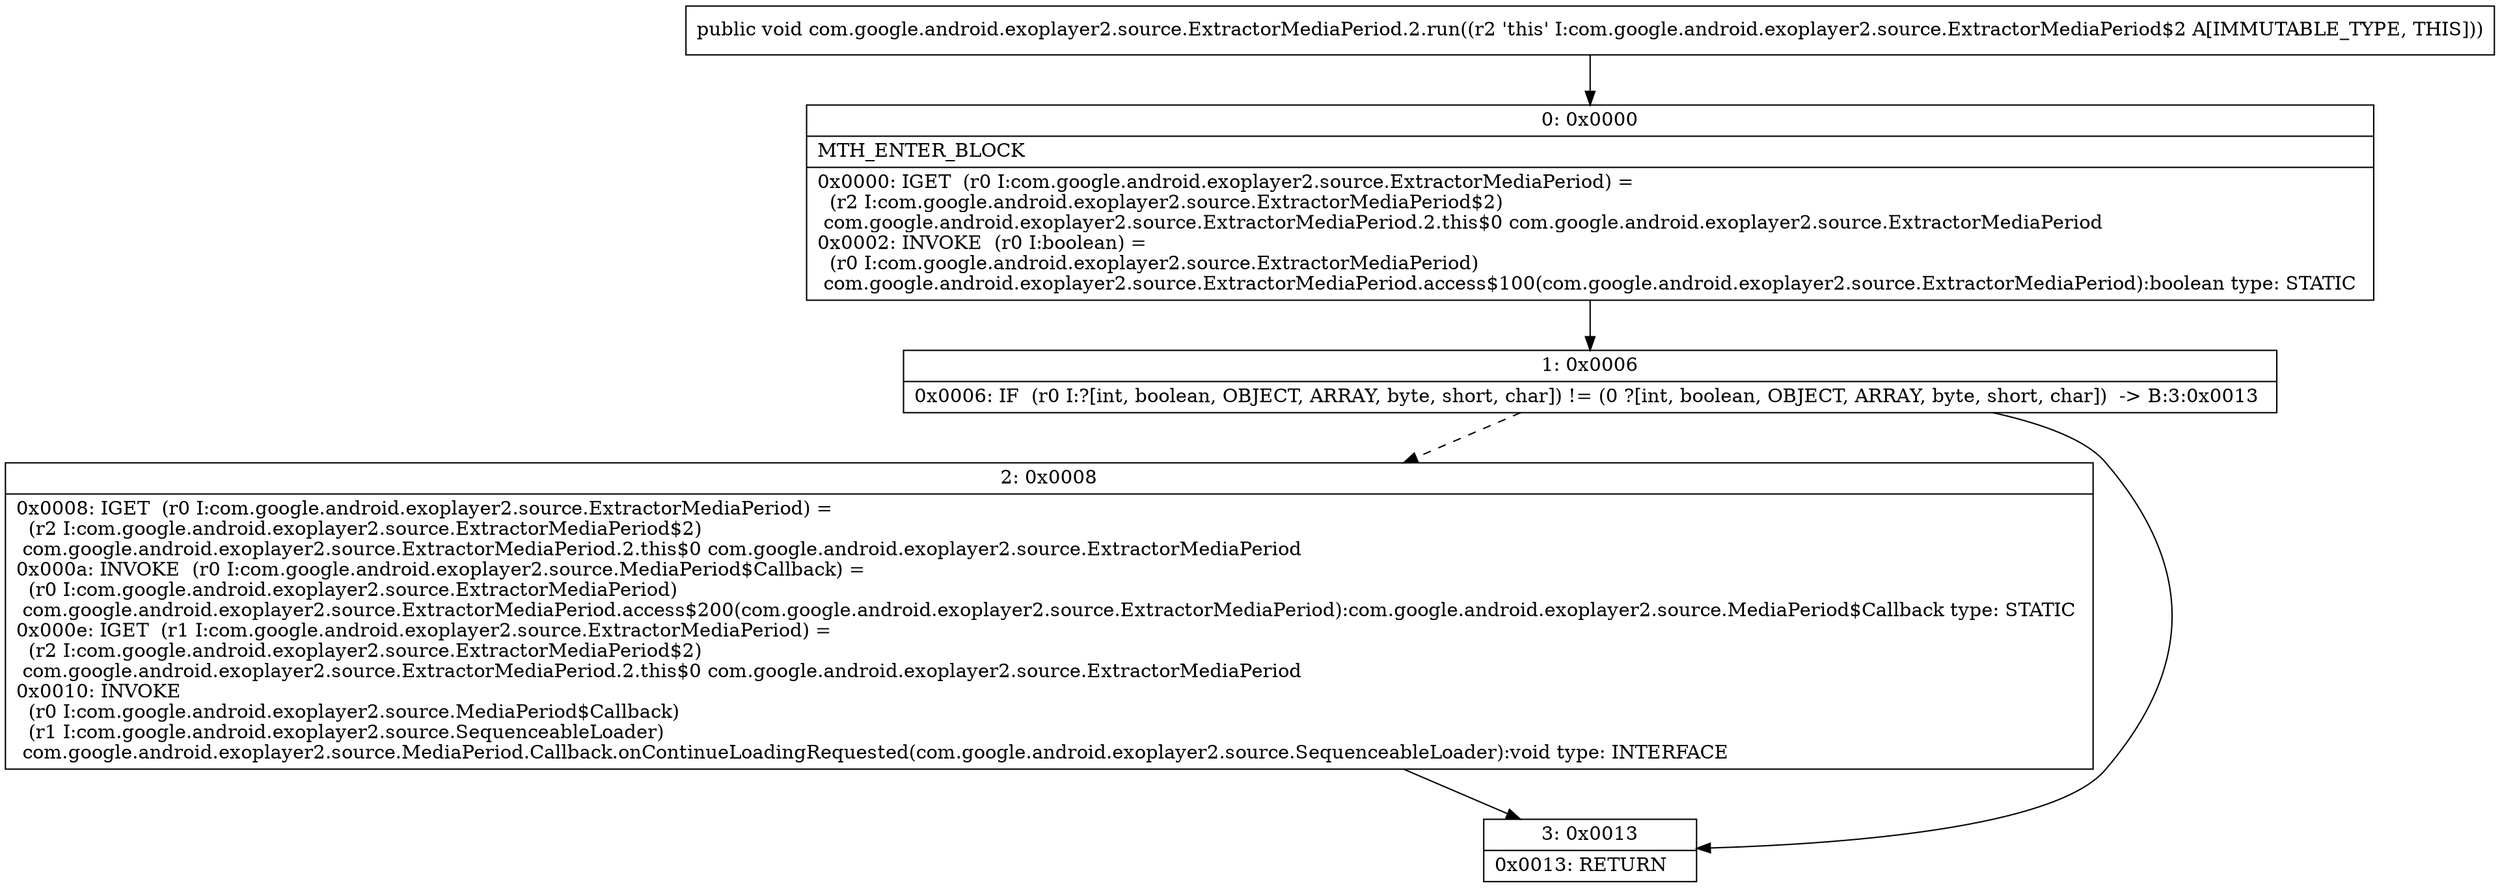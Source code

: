 digraph "CFG forcom.google.android.exoplayer2.source.ExtractorMediaPeriod.2.run()V" {
Node_0 [shape=record,label="{0\:\ 0x0000|MTH_ENTER_BLOCK\l|0x0000: IGET  (r0 I:com.google.android.exoplayer2.source.ExtractorMediaPeriod) = \l  (r2 I:com.google.android.exoplayer2.source.ExtractorMediaPeriod$2)\l com.google.android.exoplayer2.source.ExtractorMediaPeriod.2.this$0 com.google.android.exoplayer2.source.ExtractorMediaPeriod \l0x0002: INVOKE  (r0 I:boolean) = \l  (r0 I:com.google.android.exoplayer2.source.ExtractorMediaPeriod)\l com.google.android.exoplayer2.source.ExtractorMediaPeriod.access$100(com.google.android.exoplayer2.source.ExtractorMediaPeriod):boolean type: STATIC \l}"];
Node_1 [shape=record,label="{1\:\ 0x0006|0x0006: IF  (r0 I:?[int, boolean, OBJECT, ARRAY, byte, short, char]) != (0 ?[int, boolean, OBJECT, ARRAY, byte, short, char])  \-\> B:3:0x0013 \l}"];
Node_2 [shape=record,label="{2\:\ 0x0008|0x0008: IGET  (r0 I:com.google.android.exoplayer2.source.ExtractorMediaPeriod) = \l  (r2 I:com.google.android.exoplayer2.source.ExtractorMediaPeriod$2)\l com.google.android.exoplayer2.source.ExtractorMediaPeriod.2.this$0 com.google.android.exoplayer2.source.ExtractorMediaPeriod \l0x000a: INVOKE  (r0 I:com.google.android.exoplayer2.source.MediaPeriod$Callback) = \l  (r0 I:com.google.android.exoplayer2.source.ExtractorMediaPeriod)\l com.google.android.exoplayer2.source.ExtractorMediaPeriod.access$200(com.google.android.exoplayer2.source.ExtractorMediaPeriod):com.google.android.exoplayer2.source.MediaPeriod$Callback type: STATIC \l0x000e: IGET  (r1 I:com.google.android.exoplayer2.source.ExtractorMediaPeriod) = \l  (r2 I:com.google.android.exoplayer2.source.ExtractorMediaPeriod$2)\l com.google.android.exoplayer2.source.ExtractorMediaPeriod.2.this$0 com.google.android.exoplayer2.source.ExtractorMediaPeriod \l0x0010: INVOKE  \l  (r0 I:com.google.android.exoplayer2.source.MediaPeriod$Callback)\l  (r1 I:com.google.android.exoplayer2.source.SequenceableLoader)\l com.google.android.exoplayer2.source.MediaPeriod.Callback.onContinueLoadingRequested(com.google.android.exoplayer2.source.SequenceableLoader):void type: INTERFACE \l}"];
Node_3 [shape=record,label="{3\:\ 0x0013|0x0013: RETURN   \l}"];
MethodNode[shape=record,label="{public void com.google.android.exoplayer2.source.ExtractorMediaPeriod.2.run((r2 'this' I:com.google.android.exoplayer2.source.ExtractorMediaPeriod$2 A[IMMUTABLE_TYPE, THIS])) }"];
MethodNode -> Node_0;
Node_0 -> Node_1;
Node_1 -> Node_2[style=dashed];
Node_1 -> Node_3;
Node_2 -> Node_3;
}

